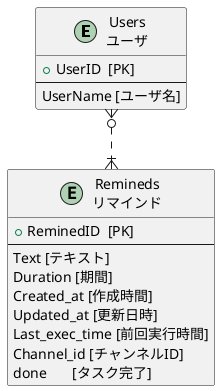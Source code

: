 @startuml tables

entity users as "Users\nユーザ" {
  + UserID  [PK]
  --
  UserName [ユーザ名]
}

entity remineds as "Remineds\nリマインド" {
  + ReminedID  [PK]
  --
  Text [テキスト]
  Duration [期間]
  Created_at [作成時間]
  Updated_at [更新日時]
  Last_exec_time [前回実行時間]
  Channel_id [チャンネルID]
  done       [タスク完了]
}

users }o..|{ remineds
@enduml